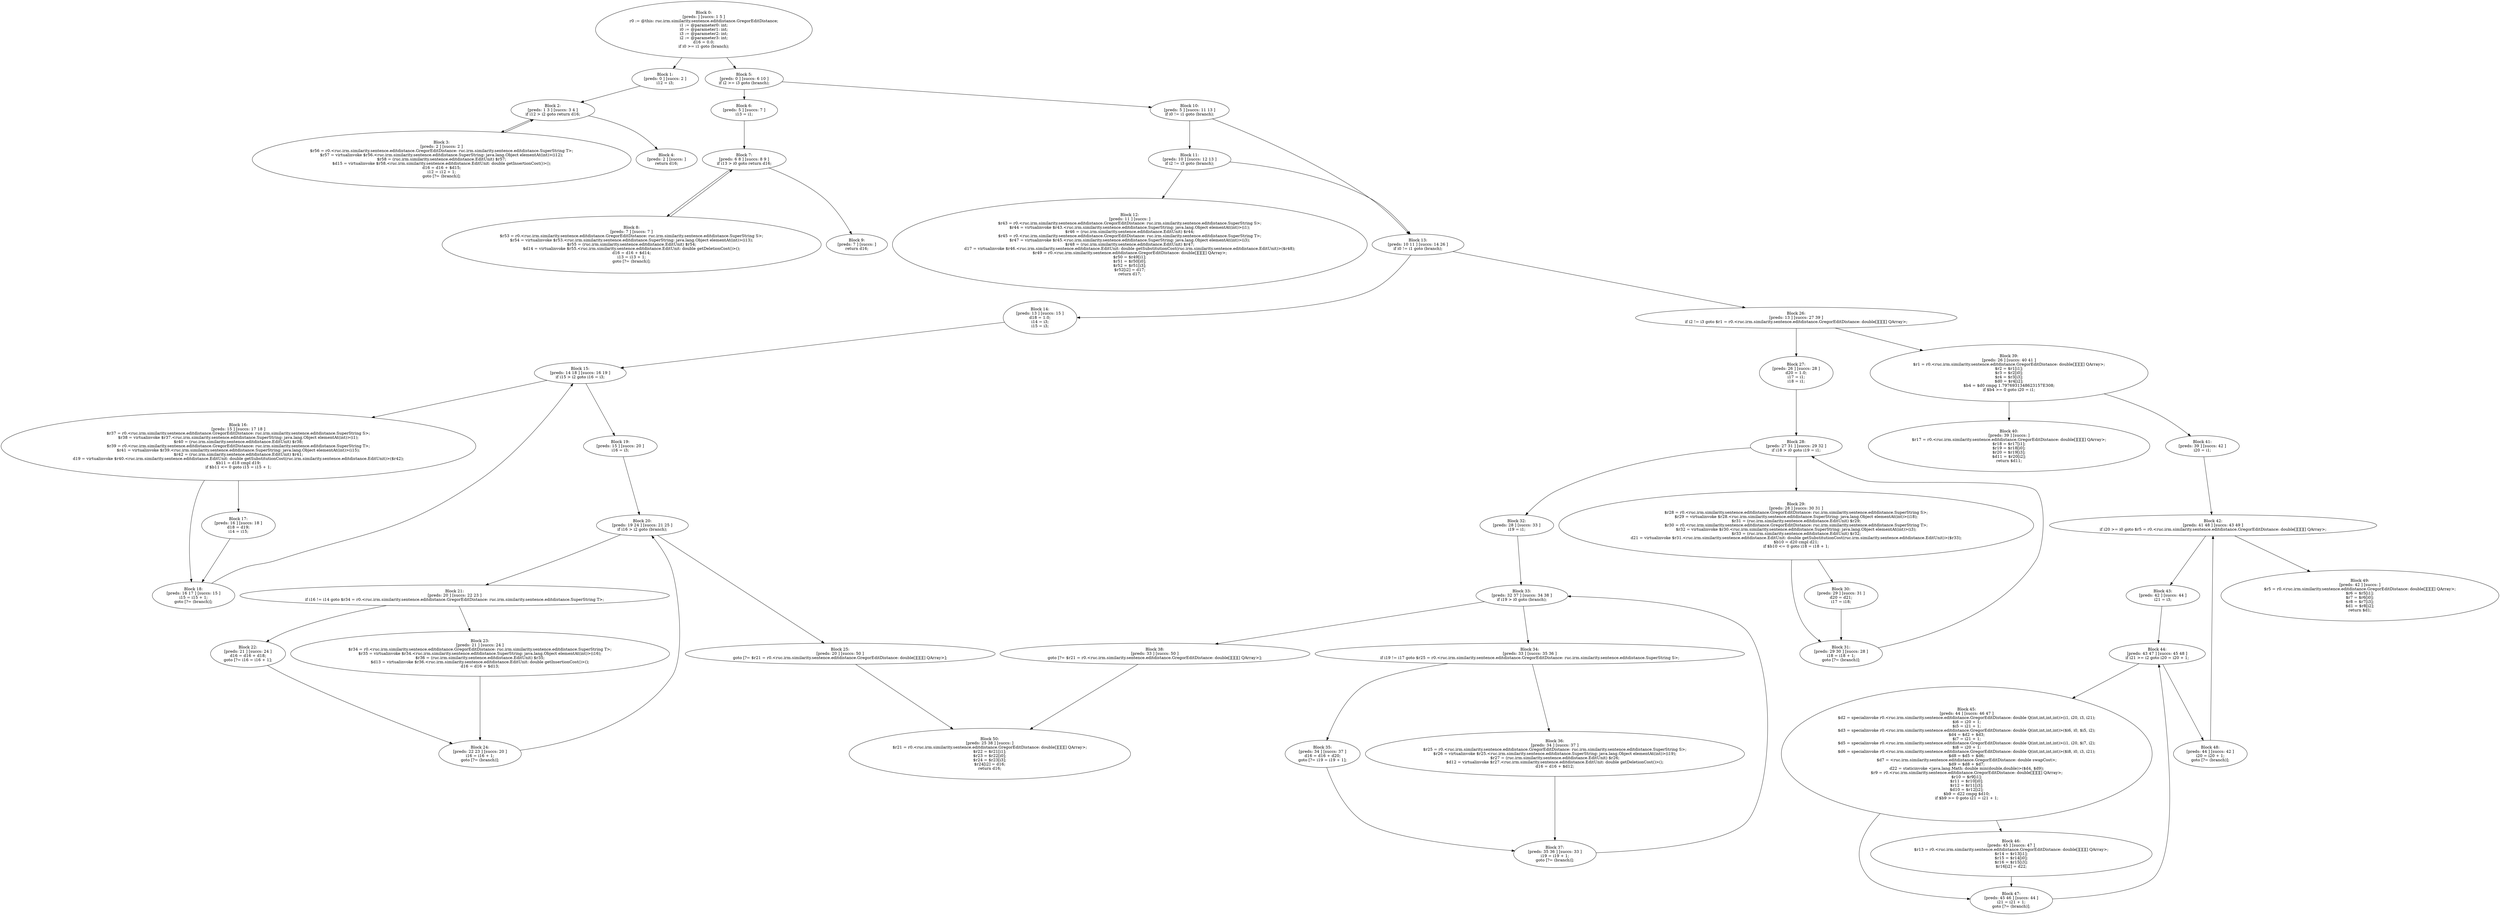 digraph "unitGraph" {
    "Block 0:
[preds: ] [succs: 1 5 ]
r0 := @this: ruc.irm.similarity.sentence.editdistance.GregorEditDistance;
i1 := @parameter0: int;
i0 := @parameter1: int;
i3 := @parameter2: int;
i2 := @parameter3: int;
d16 = 0.0;
if i0 >= i1 goto (branch);
"
    "Block 1:
[preds: 0 ] [succs: 2 ]
i12 = i3;
"
    "Block 2:
[preds: 1 3 ] [succs: 3 4 ]
if i12 > i2 goto return d16;
"
    "Block 3:
[preds: 2 ] [succs: 2 ]
$r56 = r0.<ruc.irm.similarity.sentence.editdistance.GregorEditDistance: ruc.irm.similarity.sentence.editdistance.SuperString T>;
$r57 = virtualinvoke $r56.<ruc.irm.similarity.sentence.editdistance.SuperString: java.lang.Object elementAt(int)>(i12);
$r58 = (ruc.irm.similarity.sentence.editdistance.EditUnit) $r57;
$d15 = virtualinvoke $r58.<ruc.irm.similarity.sentence.editdistance.EditUnit: double getInsertionCost()>();
d16 = d16 + $d15;
i12 = i12 + 1;
goto [?= (branch)];
"
    "Block 4:
[preds: 2 ] [succs: ]
return d16;
"
    "Block 5:
[preds: 0 ] [succs: 6 10 ]
if i2 >= i3 goto (branch);
"
    "Block 6:
[preds: 5 ] [succs: 7 ]
i13 = i1;
"
    "Block 7:
[preds: 6 8 ] [succs: 8 9 ]
if i13 > i0 goto return d16;
"
    "Block 8:
[preds: 7 ] [succs: 7 ]
$r53 = r0.<ruc.irm.similarity.sentence.editdistance.GregorEditDistance: ruc.irm.similarity.sentence.editdistance.SuperString S>;
$r54 = virtualinvoke $r53.<ruc.irm.similarity.sentence.editdistance.SuperString: java.lang.Object elementAt(int)>(i13);
$r55 = (ruc.irm.similarity.sentence.editdistance.EditUnit) $r54;
$d14 = virtualinvoke $r55.<ruc.irm.similarity.sentence.editdistance.EditUnit: double getDeletionCost()>();
d16 = d16 + $d14;
i13 = i13 + 1;
goto [?= (branch)];
"
    "Block 9:
[preds: 7 ] [succs: ]
return d16;
"
    "Block 10:
[preds: 5 ] [succs: 11 13 ]
if i0 != i1 goto (branch);
"
    "Block 11:
[preds: 10 ] [succs: 12 13 ]
if i2 != i3 goto (branch);
"
    "Block 12:
[preds: 11 ] [succs: ]
$r43 = r0.<ruc.irm.similarity.sentence.editdistance.GregorEditDistance: ruc.irm.similarity.sentence.editdistance.SuperString S>;
$r44 = virtualinvoke $r43.<ruc.irm.similarity.sentence.editdistance.SuperString: java.lang.Object elementAt(int)>(i1);
$r46 = (ruc.irm.similarity.sentence.editdistance.EditUnit) $r44;
$r45 = r0.<ruc.irm.similarity.sentence.editdistance.GregorEditDistance: ruc.irm.similarity.sentence.editdistance.SuperString T>;
$r47 = virtualinvoke $r45.<ruc.irm.similarity.sentence.editdistance.SuperString: java.lang.Object elementAt(int)>(i3);
$r48 = (ruc.irm.similarity.sentence.editdistance.EditUnit) $r47;
d17 = virtualinvoke $r46.<ruc.irm.similarity.sentence.editdistance.EditUnit: double getSubstitutionCost(ruc.irm.similarity.sentence.editdistance.EditUnit)>($r48);
$r49 = r0.<ruc.irm.similarity.sentence.editdistance.GregorEditDistance: double[][][][] QArray>;
$r50 = $r49[i1];
$r51 = $r50[i0];
$r52 = $r51[i3];
$r52[i2] = d17;
return d17;
"
    "Block 13:
[preds: 10 11 ] [succs: 14 26 ]
if i0 != i1 goto (branch);
"
    "Block 14:
[preds: 13 ] [succs: 15 ]
d18 = 1.0;
i14 = i3;
i15 = i3;
"
    "Block 15:
[preds: 14 18 ] [succs: 16 19 ]
if i15 > i2 goto i16 = i3;
"
    "Block 16:
[preds: 15 ] [succs: 17 18 ]
$r37 = r0.<ruc.irm.similarity.sentence.editdistance.GregorEditDistance: ruc.irm.similarity.sentence.editdistance.SuperString S>;
$r38 = virtualinvoke $r37.<ruc.irm.similarity.sentence.editdistance.SuperString: java.lang.Object elementAt(int)>(i1);
$r40 = (ruc.irm.similarity.sentence.editdistance.EditUnit) $r38;
$r39 = r0.<ruc.irm.similarity.sentence.editdistance.GregorEditDistance: ruc.irm.similarity.sentence.editdistance.SuperString T>;
$r41 = virtualinvoke $r39.<ruc.irm.similarity.sentence.editdistance.SuperString: java.lang.Object elementAt(int)>(i15);
$r42 = (ruc.irm.similarity.sentence.editdistance.EditUnit) $r41;
d19 = virtualinvoke $r40.<ruc.irm.similarity.sentence.editdistance.EditUnit: double getSubstitutionCost(ruc.irm.similarity.sentence.editdistance.EditUnit)>($r42);
$b11 = d18 cmpl d19;
if $b11 <= 0 goto i15 = i15 + 1;
"
    "Block 17:
[preds: 16 ] [succs: 18 ]
d18 = d19;
i14 = i15;
"
    "Block 18:
[preds: 16 17 ] [succs: 15 ]
i15 = i15 + 1;
goto [?= (branch)];
"
    "Block 19:
[preds: 15 ] [succs: 20 ]
i16 = i3;
"
    "Block 20:
[preds: 19 24 ] [succs: 21 25 ]
if i16 > i2 goto (branch);
"
    "Block 21:
[preds: 20 ] [succs: 22 23 ]
if i16 != i14 goto $r34 = r0.<ruc.irm.similarity.sentence.editdistance.GregorEditDistance: ruc.irm.similarity.sentence.editdistance.SuperString T>;
"
    "Block 22:
[preds: 21 ] [succs: 24 ]
d16 = d16 + d18;
goto [?= i16 = i16 + 1];
"
    "Block 23:
[preds: 21 ] [succs: 24 ]
$r34 = r0.<ruc.irm.similarity.sentence.editdistance.GregorEditDistance: ruc.irm.similarity.sentence.editdistance.SuperString T>;
$r35 = virtualinvoke $r34.<ruc.irm.similarity.sentence.editdistance.SuperString: java.lang.Object elementAt(int)>(i16);
$r36 = (ruc.irm.similarity.sentence.editdistance.EditUnit) $r35;
$d13 = virtualinvoke $r36.<ruc.irm.similarity.sentence.editdistance.EditUnit: double getInsertionCost()>();
d16 = d16 + $d13;
"
    "Block 24:
[preds: 22 23 ] [succs: 20 ]
i16 = i16 + 1;
goto [?= (branch)];
"
    "Block 25:
[preds: 20 ] [succs: 50 ]
goto [?= $r21 = r0.<ruc.irm.similarity.sentence.editdistance.GregorEditDistance: double[][][][] QArray>];
"
    "Block 26:
[preds: 13 ] [succs: 27 39 ]
if i2 != i3 goto $r1 = r0.<ruc.irm.similarity.sentence.editdistance.GregorEditDistance: double[][][][] QArray>;
"
    "Block 27:
[preds: 26 ] [succs: 28 ]
d20 = 1.0;
i17 = i1;
i18 = i1;
"
    "Block 28:
[preds: 27 31 ] [succs: 29 32 ]
if i18 > i0 goto i19 = i1;
"
    "Block 29:
[preds: 28 ] [succs: 30 31 ]
$r28 = r0.<ruc.irm.similarity.sentence.editdistance.GregorEditDistance: ruc.irm.similarity.sentence.editdistance.SuperString S>;
$r29 = virtualinvoke $r28.<ruc.irm.similarity.sentence.editdistance.SuperString: java.lang.Object elementAt(int)>(i18);
$r31 = (ruc.irm.similarity.sentence.editdistance.EditUnit) $r29;
$r30 = r0.<ruc.irm.similarity.sentence.editdistance.GregorEditDistance: ruc.irm.similarity.sentence.editdistance.SuperString T>;
$r32 = virtualinvoke $r30.<ruc.irm.similarity.sentence.editdistance.SuperString: java.lang.Object elementAt(int)>(i3);
$r33 = (ruc.irm.similarity.sentence.editdistance.EditUnit) $r32;
d21 = virtualinvoke $r31.<ruc.irm.similarity.sentence.editdistance.EditUnit: double getSubstitutionCost(ruc.irm.similarity.sentence.editdistance.EditUnit)>($r33);
$b10 = d20 cmpl d21;
if $b10 <= 0 goto i18 = i18 + 1;
"
    "Block 30:
[preds: 29 ] [succs: 31 ]
d20 = d21;
i17 = i18;
"
    "Block 31:
[preds: 29 30 ] [succs: 28 ]
i18 = i18 + 1;
goto [?= (branch)];
"
    "Block 32:
[preds: 28 ] [succs: 33 ]
i19 = i1;
"
    "Block 33:
[preds: 32 37 ] [succs: 34 38 ]
if i19 > i0 goto (branch);
"
    "Block 34:
[preds: 33 ] [succs: 35 36 ]
if i19 != i17 goto $r25 = r0.<ruc.irm.similarity.sentence.editdistance.GregorEditDistance: ruc.irm.similarity.sentence.editdistance.SuperString S>;
"
    "Block 35:
[preds: 34 ] [succs: 37 ]
d16 = d16 + d20;
goto [?= i19 = i19 + 1];
"
    "Block 36:
[preds: 34 ] [succs: 37 ]
$r25 = r0.<ruc.irm.similarity.sentence.editdistance.GregorEditDistance: ruc.irm.similarity.sentence.editdistance.SuperString S>;
$r26 = virtualinvoke $r25.<ruc.irm.similarity.sentence.editdistance.SuperString: java.lang.Object elementAt(int)>(i19);
$r27 = (ruc.irm.similarity.sentence.editdistance.EditUnit) $r26;
$d12 = virtualinvoke $r27.<ruc.irm.similarity.sentence.editdistance.EditUnit: double getDeletionCost()>();
d16 = d16 + $d12;
"
    "Block 37:
[preds: 35 36 ] [succs: 33 ]
i19 = i19 + 1;
goto [?= (branch)];
"
    "Block 38:
[preds: 33 ] [succs: 50 ]
goto [?= $r21 = r0.<ruc.irm.similarity.sentence.editdistance.GregorEditDistance: double[][][][] QArray>];
"
    "Block 39:
[preds: 26 ] [succs: 40 41 ]
$r1 = r0.<ruc.irm.similarity.sentence.editdistance.GregorEditDistance: double[][][][] QArray>;
$r2 = $r1[i1];
$r3 = $r2[i0];
$r4 = $r3[i3];
$d0 = $r4[i2];
$b4 = $d0 cmpg 1.7976931348623157E308;
if $b4 >= 0 goto i20 = i1;
"
    "Block 40:
[preds: 39 ] [succs: ]
$r17 = r0.<ruc.irm.similarity.sentence.editdistance.GregorEditDistance: double[][][][] QArray>;
$r18 = $r17[i1];
$r19 = $r18[i0];
$r20 = $r19[i3];
$d11 = $r20[i2];
return $d11;
"
    "Block 41:
[preds: 39 ] [succs: 42 ]
i20 = i1;
"
    "Block 42:
[preds: 41 48 ] [succs: 43 49 ]
if i20 >= i0 goto $r5 = r0.<ruc.irm.similarity.sentence.editdistance.GregorEditDistance: double[][][][] QArray>;
"
    "Block 43:
[preds: 42 ] [succs: 44 ]
i21 = i3;
"
    "Block 44:
[preds: 43 47 ] [succs: 45 48 ]
if i21 >= i2 goto i20 = i20 + 1;
"
    "Block 45:
[preds: 44 ] [succs: 46 47 ]
$d2 = specialinvoke r0.<ruc.irm.similarity.sentence.editdistance.GregorEditDistance: double Q(int,int,int,int)>(i1, i20, i3, i21);
$i6 = i20 + 1;
$i5 = i21 + 1;
$d3 = specialinvoke r0.<ruc.irm.similarity.sentence.editdistance.GregorEditDistance: double Q(int,int,int,int)>($i6, i0, $i5, i2);
$d4 = $d2 + $d3;
$i7 = i21 + 1;
$d5 = specialinvoke r0.<ruc.irm.similarity.sentence.editdistance.GregorEditDistance: double Q(int,int,int,int)>(i1, i20, $i7, i2);
$i8 = i20 + 1;
$d6 = specialinvoke r0.<ruc.irm.similarity.sentence.editdistance.GregorEditDistance: double Q(int,int,int,int)>($i8, i0, i3, i21);
$d8 = $d5 + $d6;
$d7 = <ruc.irm.similarity.sentence.editdistance.GregorEditDistance: double swapCost>;
$d9 = $d8 + $d7;
d22 = staticinvoke <java.lang.Math: double min(double,double)>($d4, $d9);
$r9 = r0.<ruc.irm.similarity.sentence.editdistance.GregorEditDistance: double[][][][] QArray>;
$r10 = $r9[i1];
$r11 = $r10[i0];
$r12 = $r11[i3];
$d10 = $r12[i2];
$b9 = d22 cmpg $d10;
if $b9 >= 0 goto i21 = i21 + 1;
"
    "Block 46:
[preds: 45 ] [succs: 47 ]
$r13 = r0.<ruc.irm.similarity.sentence.editdistance.GregorEditDistance: double[][][][] QArray>;
$r14 = $r13[i1];
$r15 = $r14[i0];
$r16 = $r15[i3];
$r16[i2] = d22;
"
    "Block 47:
[preds: 45 46 ] [succs: 44 ]
i21 = i21 + 1;
goto [?= (branch)];
"
    "Block 48:
[preds: 44 ] [succs: 42 ]
i20 = i20 + 1;
goto [?= (branch)];
"
    "Block 49:
[preds: 42 ] [succs: ]
$r5 = r0.<ruc.irm.similarity.sentence.editdistance.GregorEditDistance: double[][][][] QArray>;
$r6 = $r5[i1];
$r7 = $r6[i0];
$r8 = $r7[i3];
$d1 = $r8[i2];
return $d1;
"
    "Block 50:
[preds: 25 38 ] [succs: ]
$r21 = r0.<ruc.irm.similarity.sentence.editdistance.GregorEditDistance: double[][][][] QArray>;
$r22 = $r21[i1];
$r23 = $r22[i0];
$r24 = $r23[i3];
$r24[i2] = d16;
return d16;
"
    "Block 0:
[preds: ] [succs: 1 5 ]
r0 := @this: ruc.irm.similarity.sentence.editdistance.GregorEditDistance;
i1 := @parameter0: int;
i0 := @parameter1: int;
i3 := @parameter2: int;
i2 := @parameter3: int;
d16 = 0.0;
if i0 >= i1 goto (branch);
"->"Block 1:
[preds: 0 ] [succs: 2 ]
i12 = i3;
";
    "Block 0:
[preds: ] [succs: 1 5 ]
r0 := @this: ruc.irm.similarity.sentence.editdistance.GregorEditDistance;
i1 := @parameter0: int;
i0 := @parameter1: int;
i3 := @parameter2: int;
i2 := @parameter3: int;
d16 = 0.0;
if i0 >= i1 goto (branch);
"->"Block 5:
[preds: 0 ] [succs: 6 10 ]
if i2 >= i3 goto (branch);
";
    "Block 1:
[preds: 0 ] [succs: 2 ]
i12 = i3;
"->"Block 2:
[preds: 1 3 ] [succs: 3 4 ]
if i12 > i2 goto return d16;
";
    "Block 2:
[preds: 1 3 ] [succs: 3 4 ]
if i12 > i2 goto return d16;
"->"Block 3:
[preds: 2 ] [succs: 2 ]
$r56 = r0.<ruc.irm.similarity.sentence.editdistance.GregorEditDistance: ruc.irm.similarity.sentence.editdistance.SuperString T>;
$r57 = virtualinvoke $r56.<ruc.irm.similarity.sentence.editdistance.SuperString: java.lang.Object elementAt(int)>(i12);
$r58 = (ruc.irm.similarity.sentence.editdistance.EditUnit) $r57;
$d15 = virtualinvoke $r58.<ruc.irm.similarity.sentence.editdistance.EditUnit: double getInsertionCost()>();
d16 = d16 + $d15;
i12 = i12 + 1;
goto [?= (branch)];
";
    "Block 2:
[preds: 1 3 ] [succs: 3 4 ]
if i12 > i2 goto return d16;
"->"Block 4:
[preds: 2 ] [succs: ]
return d16;
";
    "Block 3:
[preds: 2 ] [succs: 2 ]
$r56 = r0.<ruc.irm.similarity.sentence.editdistance.GregorEditDistance: ruc.irm.similarity.sentence.editdistance.SuperString T>;
$r57 = virtualinvoke $r56.<ruc.irm.similarity.sentence.editdistance.SuperString: java.lang.Object elementAt(int)>(i12);
$r58 = (ruc.irm.similarity.sentence.editdistance.EditUnit) $r57;
$d15 = virtualinvoke $r58.<ruc.irm.similarity.sentence.editdistance.EditUnit: double getInsertionCost()>();
d16 = d16 + $d15;
i12 = i12 + 1;
goto [?= (branch)];
"->"Block 2:
[preds: 1 3 ] [succs: 3 4 ]
if i12 > i2 goto return d16;
";
    "Block 5:
[preds: 0 ] [succs: 6 10 ]
if i2 >= i3 goto (branch);
"->"Block 6:
[preds: 5 ] [succs: 7 ]
i13 = i1;
";
    "Block 5:
[preds: 0 ] [succs: 6 10 ]
if i2 >= i3 goto (branch);
"->"Block 10:
[preds: 5 ] [succs: 11 13 ]
if i0 != i1 goto (branch);
";
    "Block 6:
[preds: 5 ] [succs: 7 ]
i13 = i1;
"->"Block 7:
[preds: 6 8 ] [succs: 8 9 ]
if i13 > i0 goto return d16;
";
    "Block 7:
[preds: 6 8 ] [succs: 8 9 ]
if i13 > i0 goto return d16;
"->"Block 8:
[preds: 7 ] [succs: 7 ]
$r53 = r0.<ruc.irm.similarity.sentence.editdistance.GregorEditDistance: ruc.irm.similarity.sentence.editdistance.SuperString S>;
$r54 = virtualinvoke $r53.<ruc.irm.similarity.sentence.editdistance.SuperString: java.lang.Object elementAt(int)>(i13);
$r55 = (ruc.irm.similarity.sentence.editdistance.EditUnit) $r54;
$d14 = virtualinvoke $r55.<ruc.irm.similarity.sentence.editdistance.EditUnit: double getDeletionCost()>();
d16 = d16 + $d14;
i13 = i13 + 1;
goto [?= (branch)];
";
    "Block 7:
[preds: 6 8 ] [succs: 8 9 ]
if i13 > i0 goto return d16;
"->"Block 9:
[preds: 7 ] [succs: ]
return d16;
";
    "Block 8:
[preds: 7 ] [succs: 7 ]
$r53 = r0.<ruc.irm.similarity.sentence.editdistance.GregorEditDistance: ruc.irm.similarity.sentence.editdistance.SuperString S>;
$r54 = virtualinvoke $r53.<ruc.irm.similarity.sentence.editdistance.SuperString: java.lang.Object elementAt(int)>(i13);
$r55 = (ruc.irm.similarity.sentence.editdistance.EditUnit) $r54;
$d14 = virtualinvoke $r55.<ruc.irm.similarity.sentence.editdistance.EditUnit: double getDeletionCost()>();
d16 = d16 + $d14;
i13 = i13 + 1;
goto [?= (branch)];
"->"Block 7:
[preds: 6 8 ] [succs: 8 9 ]
if i13 > i0 goto return d16;
";
    "Block 10:
[preds: 5 ] [succs: 11 13 ]
if i0 != i1 goto (branch);
"->"Block 11:
[preds: 10 ] [succs: 12 13 ]
if i2 != i3 goto (branch);
";
    "Block 10:
[preds: 5 ] [succs: 11 13 ]
if i0 != i1 goto (branch);
"->"Block 13:
[preds: 10 11 ] [succs: 14 26 ]
if i0 != i1 goto (branch);
";
    "Block 11:
[preds: 10 ] [succs: 12 13 ]
if i2 != i3 goto (branch);
"->"Block 12:
[preds: 11 ] [succs: ]
$r43 = r0.<ruc.irm.similarity.sentence.editdistance.GregorEditDistance: ruc.irm.similarity.sentence.editdistance.SuperString S>;
$r44 = virtualinvoke $r43.<ruc.irm.similarity.sentence.editdistance.SuperString: java.lang.Object elementAt(int)>(i1);
$r46 = (ruc.irm.similarity.sentence.editdistance.EditUnit) $r44;
$r45 = r0.<ruc.irm.similarity.sentence.editdistance.GregorEditDistance: ruc.irm.similarity.sentence.editdistance.SuperString T>;
$r47 = virtualinvoke $r45.<ruc.irm.similarity.sentence.editdistance.SuperString: java.lang.Object elementAt(int)>(i3);
$r48 = (ruc.irm.similarity.sentence.editdistance.EditUnit) $r47;
d17 = virtualinvoke $r46.<ruc.irm.similarity.sentence.editdistance.EditUnit: double getSubstitutionCost(ruc.irm.similarity.sentence.editdistance.EditUnit)>($r48);
$r49 = r0.<ruc.irm.similarity.sentence.editdistance.GregorEditDistance: double[][][][] QArray>;
$r50 = $r49[i1];
$r51 = $r50[i0];
$r52 = $r51[i3];
$r52[i2] = d17;
return d17;
";
    "Block 11:
[preds: 10 ] [succs: 12 13 ]
if i2 != i3 goto (branch);
"->"Block 13:
[preds: 10 11 ] [succs: 14 26 ]
if i0 != i1 goto (branch);
";
    "Block 13:
[preds: 10 11 ] [succs: 14 26 ]
if i0 != i1 goto (branch);
"->"Block 14:
[preds: 13 ] [succs: 15 ]
d18 = 1.0;
i14 = i3;
i15 = i3;
";
    "Block 13:
[preds: 10 11 ] [succs: 14 26 ]
if i0 != i1 goto (branch);
"->"Block 26:
[preds: 13 ] [succs: 27 39 ]
if i2 != i3 goto $r1 = r0.<ruc.irm.similarity.sentence.editdistance.GregorEditDistance: double[][][][] QArray>;
";
    "Block 14:
[preds: 13 ] [succs: 15 ]
d18 = 1.0;
i14 = i3;
i15 = i3;
"->"Block 15:
[preds: 14 18 ] [succs: 16 19 ]
if i15 > i2 goto i16 = i3;
";
    "Block 15:
[preds: 14 18 ] [succs: 16 19 ]
if i15 > i2 goto i16 = i3;
"->"Block 16:
[preds: 15 ] [succs: 17 18 ]
$r37 = r0.<ruc.irm.similarity.sentence.editdistance.GregorEditDistance: ruc.irm.similarity.sentence.editdistance.SuperString S>;
$r38 = virtualinvoke $r37.<ruc.irm.similarity.sentence.editdistance.SuperString: java.lang.Object elementAt(int)>(i1);
$r40 = (ruc.irm.similarity.sentence.editdistance.EditUnit) $r38;
$r39 = r0.<ruc.irm.similarity.sentence.editdistance.GregorEditDistance: ruc.irm.similarity.sentence.editdistance.SuperString T>;
$r41 = virtualinvoke $r39.<ruc.irm.similarity.sentence.editdistance.SuperString: java.lang.Object elementAt(int)>(i15);
$r42 = (ruc.irm.similarity.sentence.editdistance.EditUnit) $r41;
d19 = virtualinvoke $r40.<ruc.irm.similarity.sentence.editdistance.EditUnit: double getSubstitutionCost(ruc.irm.similarity.sentence.editdistance.EditUnit)>($r42);
$b11 = d18 cmpl d19;
if $b11 <= 0 goto i15 = i15 + 1;
";
    "Block 15:
[preds: 14 18 ] [succs: 16 19 ]
if i15 > i2 goto i16 = i3;
"->"Block 19:
[preds: 15 ] [succs: 20 ]
i16 = i3;
";
    "Block 16:
[preds: 15 ] [succs: 17 18 ]
$r37 = r0.<ruc.irm.similarity.sentence.editdistance.GregorEditDistance: ruc.irm.similarity.sentence.editdistance.SuperString S>;
$r38 = virtualinvoke $r37.<ruc.irm.similarity.sentence.editdistance.SuperString: java.lang.Object elementAt(int)>(i1);
$r40 = (ruc.irm.similarity.sentence.editdistance.EditUnit) $r38;
$r39 = r0.<ruc.irm.similarity.sentence.editdistance.GregorEditDistance: ruc.irm.similarity.sentence.editdistance.SuperString T>;
$r41 = virtualinvoke $r39.<ruc.irm.similarity.sentence.editdistance.SuperString: java.lang.Object elementAt(int)>(i15);
$r42 = (ruc.irm.similarity.sentence.editdistance.EditUnit) $r41;
d19 = virtualinvoke $r40.<ruc.irm.similarity.sentence.editdistance.EditUnit: double getSubstitutionCost(ruc.irm.similarity.sentence.editdistance.EditUnit)>($r42);
$b11 = d18 cmpl d19;
if $b11 <= 0 goto i15 = i15 + 1;
"->"Block 17:
[preds: 16 ] [succs: 18 ]
d18 = d19;
i14 = i15;
";
    "Block 16:
[preds: 15 ] [succs: 17 18 ]
$r37 = r0.<ruc.irm.similarity.sentence.editdistance.GregorEditDistance: ruc.irm.similarity.sentence.editdistance.SuperString S>;
$r38 = virtualinvoke $r37.<ruc.irm.similarity.sentence.editdistance.SuperString: java.lang.Object elementAt(int)>(i1);
$r40 = (ruc.irm.similarity.sentence.editdistance.EditUnit) $r38;
$r39 = r0.<ruc.irm.similarity.sentence.editdistance.GregorEditDistance: ruc.irm.similarity.sentence.editdistance.SuperString T>;
$r41 = virtualinvoke $r39.<ruc.irm.similarity.sentence.editdistance.SuperString: java.lang.Object elementAt(int)>(i15);
$r42 = (ruc.irm.similarity.sentence.editdistance.EditUnit) $r41;
d19 = virtualinvoke $r40.<ruc.irm.similarity.sentence.editdistance.EditUnit: double getSubstitutionCost(ruc.irm.similarity.sentence.editdistance.EditUnit)>($r42);
$b11 = d18 cmpl d19;
if $b11 <= 0 goto i15 = i15 + 1;
"->"Block 18:
[preds: 16 17 ] [succs: 15 ]
i15 = i15 + 1;
goto [?= (branch)];
";
    "Block 17:
[preds: 16 ] [succs: 18 ]
d18 = d19;
i14 = i15;
"->"Block 18:
[preds: 16 17 ] [succs: 15 ]
i15 = i15 + 1;
goto [?= (branch)];
";
    "Block 18:
[preds: 16 17 ] [succs: 15 ]
i15 = i15 + 1;
goto [?= (branch)];
"->"Block 15:
[preds: 14 18 ] [succs: 16 19 ]
if i15 > i2 goto i16 = i3;
";
    "Block 19:
[preds: 15 ] [succs: 20 ]
i16 = i3;
"->"Block 20:
[preds: 19 24 ] [succs: 21 25 ]
if i16 > i2 goto (branch);
";
    "Block 20:
[preds: 19 24 ] [succs: 21 25 ]
if i16 > i2 goto (branch);
"->"Block 21:
[preds: 20 ] [succs: 22 23 ]
if i16 != i14 goto $r34 = r0.<ruc.irm.similarity.sentence.editdistance.GregorEditDistance: ruc.irm.similarity.sentence.editdistance.SuperString T>;
";
    "Block 20:
[preds: 19 24 ] [succs: 21 25 ]
if i16 > i2 goto (branch);
"->"Block 25:
[preds: 20 ] [succs: 50 ]
goto [?= $r21 = r0.<ruc.irm.similarity.sentence.editdistance.GregorEditDistance: double[][][][] QArray>];
";
    "Block 21:
[preds: 20 ] [succs: 22 23 ]
if i16 != i14 goto $r34 = r0.<ruc.irm.similarity.sentence.editdistance.GregorEditDistance: ruc.irm.similarity.sentence.editdistance.SuperString T>;
"->"Block 22:
[preds: 21 ] [succs: 24 ]
d16 = d16 + d18;
goto [?= i16 = i16 + 1];
";
    "Block 21:
[preds: 20 ] [succs: 22 23 ]
if i16 != i14 goto $r34 = r0.<ruc.irm.similarity.sentence.editdistance.GregorEditDistance: ruc.irm.similarity.sentence.editdistance.SuperString T>;
"->"Block 23:
[preds: 21 ] [succs: 24 ]
$r34 = r0.<ruc.irm.similarity.sentence.editdistance.GregorEditDistance: ruc.irm.similarity.sentence.editdistance.SuperString T>;
$r35 = virtualinvoke $r34.<ruc.irm.similarity.sentence.editdistance.SuperString: java.lang.Object elementAt(int)>(i16);
$r36 = (ruc.irm.similarity.sentence.editdistance.EditUnit) $r35;
$d13 = virtualinvoke $r36.<ruc.irm.similarity.sentence.editdistance.EditUnit: double getInsertionCost()>();
d16 = d16 + $d13;
";
    "Block 22:
[preds: 21 ] [succs: 24 ]
d16 = d16 + d18;
goto [?= i16 = i16 + 1];
"->"Block 24:
[preds: 22 23 ] [succs: 20 ]
i16 = i16 + 1;
goto [?= (branch)];
";
    "Block 23:
[preds: 21 ] [succs: 24 ]
$r34 = r0.<ruc.irm.similarity.sentence.editdistance.GregorEditDistance: ruc.irm.similarity.sentence.editdistance.SuperString T>;
$r35 = virtualinvoke $r34.<ruc.irm.similarity.sentence.editdistance.SuperString: java.lang.Object elementAt(int)>(i16);
$r36 = (ruc.irm.similarity.sentence.editdistance.EditUnit) $r35;
$d13 = virtualinvoke $r36.<ruc.irm.similarity.sentence.editdistance.EditUnit: double getInsertionCost()>();
d16 = d16 + $d13;
"->"Block 24:
[preds: 22 23 ] [succs: 20 ]
i16 = i16 + 1;
goto [?= (branch)];
";
    "Block 24:
[preds: 22 23 ] [succs: 20 ]
i16 = i16 + 1;
goto [?= (branch)];
"->"Block 20:
[preds: 19 24 ] [succs: 21 25 ]
if i16 > i2 goto (branch);
";
    "Block 25:
[preds: 20 ] [succs: 50 ]
goto [?= $r21 = r0.<ruc.irm.similarity.sentence.editdistance.GregorEditDistance: double[][][][] QArray>];
"->"Block 50:
[preds: 25 38 ] [succs: ]
$r21 = r0.<ruc.irm.similarity.sentence.editdistance.GregorEditDistance: double[][][][] QArray>;
$r22 = $r21[i1];
$r23 = $r22[i0];
$r24 = $r23[i3];
$r24[i2] = d16;
return d16;
";
    "Block 26:
[preds: 13 ] [succs: 27 39 ]
if i2 != i3 goto $r1 = r0.<ruc.irm.similarity.sentence.editdistance.GregorEditDistance: double[][][][] QArray>;
"->"Block 27:
[preds: 26 ] [succs: 28 ]
d20 = 1.0;
i17 = i1;
i18 = i1;
";
    "Block 26:
[preds: 13 ] [succs: 27 39 ]
if i2 != i3 goto $r1 = r0.<ruc.irm.similarity.sentence.editdistance.GregorEditDistance: double[][][][] QArray>;
"->"Block 39:
[preds: 26 ] [succs: 40 41 ]
$r1 = r0.<ruc.irm.similarity.sentence.editdistance.GregorEditDistance: double[][][][] QArray>;
$r2 = $r1[i1];
$r3 = $r2[i0];
$r4 = $r3[i3];
$d0 = $r4[i2];
$b4 = $d0 cmpg 1.7976931348623157E308;
if $b4 >= 0 goto i20 = i1;
";
    "Block 27:
[preds: 26 ] [succs: 28 ]
d20 = 1.0;
i17 = i1;
i18 = i1;
"->"Block 28:
[preds: 27 31 ] [succs: 29 32 ]
if i18 > i0 goto i19 = i1;
";
    "Block 28:
[preds: 27 31 ] [succs: 29 32 ]
if i18 > i0 goto i19 = i1;
"->"Block 29:
[preds: 28 ] [succs: 30 31 ]
$r28 = r0.<ruc.irm.similarity.sentence.editdistance.GregorEditDistance: ruc.irm.similarity.sentence.editdistance.SuperString S>;
$r29 = virtualinvoke $r28.<ruc.irm.similarity.sentence.editdistance.SuperString: java.lang.Object elementAt(int)>(i18);
$r31 = (ruc.irm.similarity.sentence.editdistance.EditUnit) $r29;
$r30 = r0.<ruc.irm.similarity.sentence.editdistance.GregorEditDistance: ruc.irm.similarity.sentence.editdistance.SuperString T>;
$r32 = virtualinvoke $r30.<ruc.irm.similarity.sentence.editdistance.SuperString: java.lang.Object elementAt(int)>(i3);
$r33 = (ruc.irm.similarity.sentence.editdistance.EditUnit) $r32;
d21 = virtualinvoke $r31.<ruc.irm.similarity.sentence.editdistance.EditUnit: double getSubstitutionCost(ruc.irm.similarity.sentence.editdistance.EditUnit)>($r33);
$b10 = d20 cmpl d21;
if $b10 <= 0 goto i18 = i18 + 1;
";
    "Block 28:
[preds: 27 31 ] [succs: 29 32 ]
if i18 > i0 goto i19 = i1;
"->"Block 32:
[preds: 28 ] [succs: 33 ]
i19 = i1;
";
    "Block 29:
[preds: 28 ] [succs: 30 31 ]
$r28 = r0.<ruc.irm.similarity.sentence.editdistance.GregorEditDistance: ruc.irm.similarity.sentence.editdistance.SuperString S>;
$r29 = virtualinvoke $r28.<ruc.irm.similarity.sentence.editdistance.SuperString: java.lang.Object elementAt(int)>(i18);
$r31 = (ruc.irm.similarity.sentence.editdistance.EditUnit) $r29;
$r30 = r0.<ruc.irm.similarity.sentence.editdistance.GregorEditDistance: ruc.irm.similarity.sentence.editdistance.SuperString T>;
$r32 = virtualinvoke $r30.<ruc.irm.similarity.sentence.editdistance.SuperString: java.lang.Object elementAt(int)>(i3);
$r33 = (ruc.irm.similarity.sentence.editdistance.EditUnit) $r32;
d21 = virtualinvoke $r31.<ruc.irm.similarity.sentence.editdistance.EditUnit: double getSubstitutionCost(ruc.irm.similarity.sentence.editdistance.EditUnit)>($r33);
$b10 = d20 cmpl d21;
if $b10 <= 0 goto i18 = i18 + 1;
"->"Block 30:
[preds: 29 ] [succs: 31 ]
d20 = d21;
i17 = i18;
";
    "Block 29:
[preds: 28 ] [succs: 30 31 ]
$r28 = r0.<ruc.irm.similarity.sentence.editdistance.GregorEditDistance: ruc.irm.similarity.sentence.editdistance.SuperString S>;
$r29 = virtualinvoke $r28.<ruc.irm.similarity.sentence.editdistance.SuperString: java.lang.Object elementAt(int)>(i18);
$r31 = (ruc.irm.similarity.sentence.editdistance.EditUnit) $r29;
$r30 = r0.<ruc.irm.similarity.sentence.editdistance.GregorEditDistance: ruc.irm.similarity.sentence.editdistance.SuperString T>;
$r32 = virtualinvoke $r30.<ruc.irm.similarity.sentence.editdistance.SuperString: java.lang.Object elementAt(int)>(i3);
$r33 = (ruc.irm.similarity.sentence.editdistance.EditUnit) $r32;
d21 = virtualinvoke $r31.<ruc.irm.similarity.sentence.editdistance.EditUnit: double getSubstitutionCost(ruc.irm.similarity.sentence.editdistance.EditUnit)>($r33);
$b10 = d20 cmpl d21;
if $b10 <= 0 goto i18 = i18 + 1;
"->"Block 31:
[preds: 29 30 ] [succs: 28 ]
i18 = i18 + 1;
goto [?= (branch)];
";
    "Block 30:
[preds: 29 ] [succs: 31 ]
d20 = d21;
i17 = i18;
"->"Block 31:
[preds: 29 30 ] [succs: 28 ]
i18 = i18 + 1;
goto [?= (branch)];
";
    "Block 31:
[preds: 29 30 ] [succs: 28 ]
i18 = i18 + 1;
goto [?= (branch)];
"->"Block 28:
[preds: 27 31 ] [succs: 29 32 ]
if i18 > i0 goto i19 = i1;
";
    "Block 32:
[preds: 28 ] [succs: 33 ]
i19 = i1;
"->"Block 33:
[preds: 32 37 ] [succs: 34 38 ]
if i19 > i0 goto (branch);
";
    "Block 33:
[preds: 32 37 ] [succs: 34 38 ]
if i19 > i0 goto (branch);
"->"Block 34:
[preds: 33 ] [succs: 35 36 ]
if i19 != i17 goto $r25 = r0.<ruc.irm.similarity.sentence.editdistance.GregorEditDistance: ruc.irm.similarity.sentence.editdistance.SuperString S>;
";
    "Block 33:
[preds: 32 37 ] [succs: 34 38 ]
if i19 > i0 goto (branch);
"->"Block 38:
[preds: 33 ] [succs: 50 ]
goto [?= $r21 = r0.<ruc.irm.similarity.sentence.editdistance.GregorEditDistance: double[][][][] QArray>];
";
    "Block 34:
[preds: 33 ] [succs: 35 36 ]
if i19 != i17 goto $r25 = r0.<ruc.irm.similarity.sentence.editdistance.GregorEditDistance: ruc.irm.similarity.sentence.editdistance.SuperString S>;
"->"Block 35:
[preds: 34 ] [succs: 37 ]
d16 = d16 + d20;
goto [?= i19 = i19 + 1];
";
    "Block 34:
[preds: 33 ] [succs: 35 36 ]
if i19 != i17 goto $r25 = r0.<ruc.irm.similarity.sentence.editdistance.GregorEditDistance: ruc.irm.similarity.sentence.editdistance.SuperString S>;
"->"Block 36:
[preds: 34 ] [succs: 37 ]
$r25 = r0.<ruc.irm.similarity.sentence.editdistance.GregorEditDistance: ruc.irm.similarity.sentence.editdistance.SuperString S>;
$r26 = virtualinvoke $r25.<ruc.irm.similarity.sentence.editdistance.SuperString: java.lang.Object elementAt(int)>(i19);
$r27 = (ruc.irm.similarity.sentence.editdistance.EditUnit) $r26;
$d12 = virtualinvoke $r27.<ruc.irm.similarity.sentence.editdistance.EditUnit: double getDeletionCost()>();
d16 = d16 + $d12;
";
    "Block 35:
[preds: 34 ] [succs: 37 ]
d16 = d16 + d20;
goto [?= i19 = i19 + 1];
"->"Block 37:
[preds: 35 36 ] [succs: 33 ]
i19 = i19 + 1;
goto [?= (branch)];
";
    "Block 36:
[preds: 34 ] [succs: 37 ]
$r25 = r0.<ruc.irm.similarity.sentence.editdistance.GregorEditDistance: ruc.irm.similarity.sentence.editdistance.SuperString S>;
$r26 = virtualinvoke $r25.<ruc.irm.similarity.sentence.editdistance.SuperString: java.lang.Object elementAt(int)>(i19);
$r27 = (ruc.irm.similarity.sentence.editdistance.EditUnit) $r26;
$d12 = virtualinvoke $r27.<ruc.irm.similarity.sentence.editdistance.EditUnit: double getDeletionCost()>();
d16 = d16 + $d12;
"->"Block 37:
[preds: 35 36 ] [succs: 33 ]
i19 = i19 + 1;
goto [?= (branch)];
";
    "Block 37:
[preds: 35 36 ] [succs: 33 ]
i19 = i19 + 1;
goto [?= (branch)];
"->"Block 33:
[preds: 32 37 ] [succs: 34 38 ]
if i19 > i0 goto (branch);
";
    "Block 38:
[preds: 33 ] [succs: 50 ]
goto [?= $r21 = r0.<ruc.irm.similarity.sentence.editdistance.GregorEditDistance: double[][][][] QArray>];
"->"Block 50:
[preds: 25 38 ] [succs: ]
$r21 = r0.<ruc.irm.similarity.sentence.editdistance.GregorEditDistance: double[][][][] QArray>;
$r22 = $r21[i1];
$r23 = $r22[i0];
$r24 = $r23[i3];
$r24[i2] = d16;
return d16;
";
    "Block 39:
[preds: 26 ] [succs: 40 41 ]
$r1 = r0.<ruc.irm.similarity.sentence.editdistance.GregorEditDistance: double[][][][] QArray>;
$r2 = $r1[i1];
$r3 = $r2[i0];
$r4 = $r3[i3];
$d0 = $r4[i2];
$b4 = $d0 cmpg 1.7976931348623157E308;
if $b4 >= 0 goto i20 = i1;
"->"Block 40:
[preds: 39 ] [succs: ]
$r17 = r0.<ruc.irm.similarity.sentence.editdistance.GregorEditDistance: double[][][][] QArray>;
$r18 = $r17[i1];
$r19 = $r18[i0];
$r20 = $r19[i3];
$d11 = $r20[i2];
return $d11;
";
    "Block 39:
[preds: 26 ] [succs: 40 41 ]
$r1 = r0.<ruc.irm.similarity.sentence.editdistance.GregorEditDistance: double[][][][] QArray>;
$r2 = $r1[i1];
$r3 = $r2[i0];
$r4 = $r3[i3];
$d0 = $r4[i2];
$b4 = $d0 cmpg 1.7976931348623157E308;
if $b4 >= 0 goto i20 = i1;
"->"Block 41:
[preds: 39 ] [succs: 42 ]
i20 = i1;
";
    "Block 41:
[preds: 39 ] [succs: 42 ]
i20 = i1;
"->"Block 42:
[preds: 41 48 ] [succs: 43 49 ]
if i20 >= i0 goto $r5 = r0.<ruc.irm.similarity.sentence.editdistance.GregorEditDistance: double[][][][] QArray>;
";
    "Block 42:
[preds: 41 48 ] [succs: 43 49 ]
if i20 >= i0 goto $r5 = r0.<ruc.irm.similarity.sentence.editdistance.GregorEditDistance: double[][][][] QArray>;
"->"Block 43:
[preds: 42 ] [succs: 44 ]
i21 = i3;
";
    "Block 42:
[preds: 41 48 ] [succs: 43 49 ]
if i20 >= i0 goto $r5 = r0.<ruc.irm.similarity.sentence.editdistance.GregorEditDistance: double[][][][] QArray>;
"->"Block 49:
[preds: 42 ] [succs: ]
$r5 = r0.<ruc.irm.similarity.sentence.editdistance.GregorEditDistance: double[][][][] QArray>;
$r6 = $r5[i1];
$r7 = $r6[i0];
$r8 = $r7[i3];
$d1 = $r8[i2];
return $d1;
";
    "Block 43:
[preds: 42 ] [succs: 44 ]
i21 = i3;
"->"Block 44:
[preds: 43 47 ] [succs: 45 48 ]
if i21 >= i2 goto i20 = i20 + 1;
";
    "Block 44:
[preds: 43 47 ] [succs: 45 48 ]
if i21 >= i2 goto i20 = i20 + 1;
"->"Block 45:
[preds: 44 ] [succs: 46 47 ]
$d2 = specialinvoke r0.<ruc.irm.similarity.sentence.editdistance.GregorEditDistance: double Q(int,int,int,int)>(i1, i20, i3, i21);
$i6 = i20 + 1;
$i5 = i21 + 1;
$d3 = specialinvoke r0.<ruc.irm.similarity.sentence.editdistance.GregorEditDistance: double Q(int,int,int,int)>($i6, i0, $i5, i2);
$d4 = $d2 + $d3;
$i7 = i21 + 1;
$d5 = specialinvoke r0.<ruc.irm.similarity.sentence.editdistance.GregorEditDistance: double Q(int,int,int,int)>(i1, i20, $i7, i2);
$i8 = i20 + 1;
$d6 = specialinvoke r0.<ruc.irm.similarity.sentence.editdistance.GregorEditDistance: double Q(int,int,int,int)>($i8, i0, i3, i21);
$d8 = $d5 + $d6;
$d7 = <ruc.irm.similarity.sentence.editdistance.GregorEditDistance: double swapCost>;
$d9 = $d8 + $d7;
d22 = staticinvoke <java.lang.Math: double min(double,double)>($d4, $d9);
$r9 = r0.<ruc.irm.similarity.sentence.editdistance.GregorEditDistance: double[][][][] QArray>;
$r10 = $r9[i1];
$r11 = $r10[i0];
$r12 = $r11[i3];
$d10 = $r12[i2];
$b9 = d22 cmpg $d10;
if $b9 >= 0 goto i21 = i21 + 1;
";
    "Block 44:
[preds: 43 47 ] [succs: 45 48 ]
if i21 >= i2 goto i20 = i20 + 1;
"->"Block 48:
[preds: 44 ] [succs: 42 ]
i20 = i20 + 1;
goto [?= (branch)];
";
    "Block 45:
[preds: 44 ] [succs: 46 47 ]
$d2 = specialinvoke r0.<ruc.irm.similarity.sentence.editdistance.GregorEditDistance: double Q(int,int,int,int)>(i1, i20, i3, i21);
$i6 = i20 + 1;
$i5 = i21 + 1;
$d3 = specialinvoke r0.<ruc.irm.similarity.sentence.editdistance.GregorEditDistance: double Q(int,int,int,int)>($i6, i0, $i5, i2);
$d4 = $d2 + $d3;
$i7 = i21 + 1;
$d5 = specialinvoke r0.<ruc.irm.similarity.sentence.editdistance.GregorEditDistance: double Q(int,int,int,int)>(i1, i20, $i7, i2);
$i8 = i20 + 1;
$d6 = specialinvoke r0.<ruc.irm.similarity.sentence.editdistance.GregorEditDistance: double Q(int,int,int,int)>($i8, i0, i3, i21);
$d8 = $d5 + $d6;
$d7 = <ruc.irm.similarity.sentence.editdistance.GregorEditDistance: double swapCost>;
$d9 = $d8 + $d7;
d22 = staticinvoke <java.lang.Math: double min(double,double)>($d4, $d9);
$r9 = r0.<ruc.irm.similarity.sentence.editdistance.GregorEditDistance: double[][][][] QArray>;
$r10 = $r9[i1];
$r11 = $r10[i0];
$r12 = $r11[i3];
$d10 = $r12[i2];
$b9 = d22 cmpg $d10;
if $b9 >= 0 goto i21 = i21 + 1;
"->"Block 46:
[preds: 45 ] [succs: 47 ]
$r13 = r0.<ruc.irm.similarity.sentence.editdistance.GregorEditDistance: double[][][][] QArray>;
$r14 = $r13[i1];
$r15 = $r14[i0];
$r16 = $r15[i3];
$r16[i2] = d22;
";
    "Block 45:
[preds: 44 ] [succs: 46 47 ]
$d2 = specialinvoke r0.<ruc.irm.similarity.sentence.editdistance.GregorEditDistance: double Q(int,int,int,int)>(i1, i20, i3, i21);
$i6 = i20 + 1;
$i5 = i21 + 1;
$d3 = specialinvoke r0.<ruc.irm.similarity.sentence.editdistance.GregorEditDistance: double Q(int,int,int,int)>($i6, i0, $i5, i2);
$d4 = $d2 + $d3;
$i7 = i21 + 1;
$d5 = specialinvoke r0.<ruc.irm.similarity.sentence.editdistance.GregorEditDistance: double Q(int,int,int,int)>(i1, i20, $i7, i2);
$i8 = i20 + 1;
$d6 = specialinvoke r0.<ruc.irm.similarity.sentence.editdistance.GregorEditDistance: double Q(int,int,int,int)>($i8, i0, i3, i21);
$d8 = $d5 + $d6;
$d7 = <ruc.irm.similarity.sentence.editdistance.GregorEditDistance: double swapCost>;
$d9 = $d8 + $d7;
d22 = staticinvoke <java.lang.Math: double min(double,double)>($d4, $d9);
$r9 = r0.<ruc.irm.similarity.sentence.editdistance.GregorEditDistance: double[][][][] QArray>;
$r10 = $r9[i1];
$r11 = $r10[i0];
$r12 = $r11[i3];
$d10 = $r12[i2];
$b9 = d22 cmpg $d10;
if $b9 >= 0 goto i21 = i21 + 1;
"->"Block 47:
[preds: 45 46 ] [succs: 44 ]
i21 = i21 + 1;
goto [?= (branch)];
";
    "Block 46:
[preds: 45 ] [succs: 47 ]
$r13 = r0.<ruc.irm.similarity.sentence.editdistance.GregorEditDistance: double[][][][] QArray>;
$r14 = $r13[i1];
$r15 = $r14[i0];
$r16 = $r15[i3];
$r16[i2] = d22;
"->"Block 47:
[preds: 45 46 ] [succs: 44 ]
i21 = i21 + 1;
goto [?= (branch)];
";
    "Block 47:
[preds: 45 46 ] [succs: 44 ]
i21 = i21 + 1;
goto [?= (branch)];
"->"Block 44:
[preds: 43 47 ] [succs: 45 48 ]
if i21 >= i2 goto i20 = i20 + 1;
";
    "Block 48:
[preds: 44 ] [succs: 42 ]
i20 = i20 + 1;
goto [?= (branch)];
"->"Block 42:
[preds: 41 48 ] [succs: 43 49 ]
if i20 >= i0 goto $r5 = r0.<ruc.irm.similarity.sentence.editdistance.GregorEditDistance: double[][][][] QArray>;
";
}
